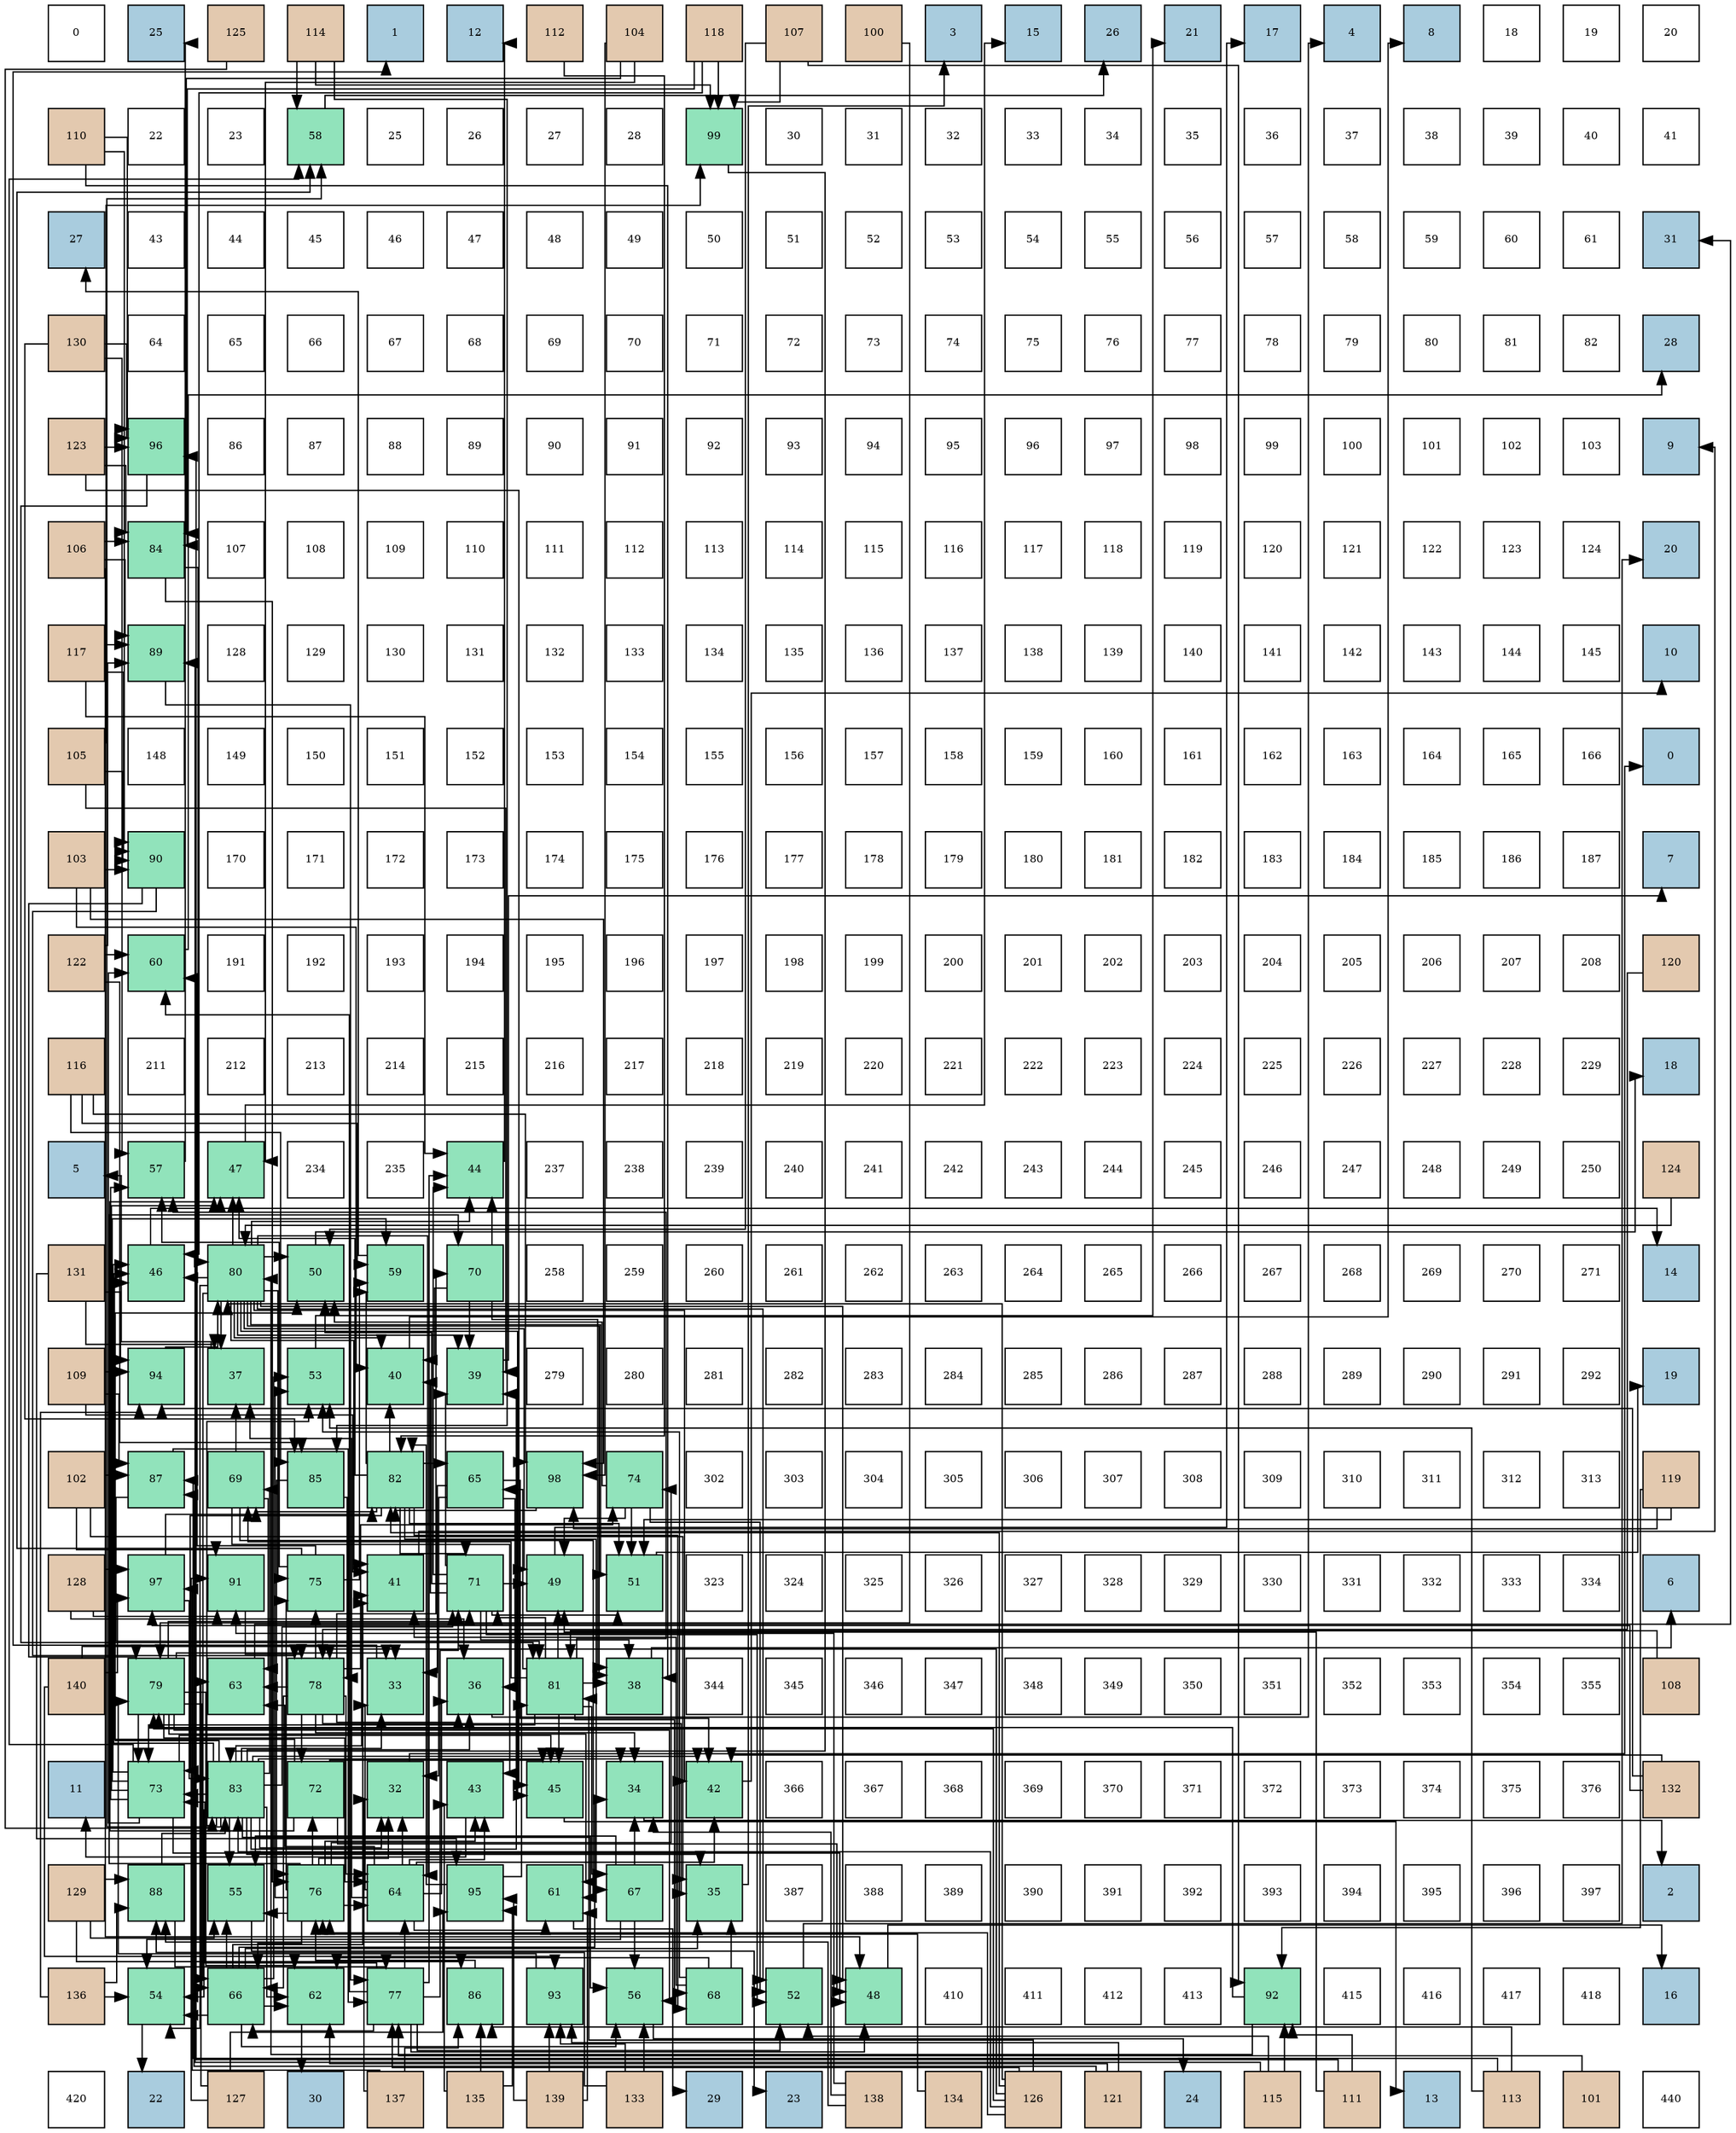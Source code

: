 digraph layout{
 rankdir=TB;
 splines=ortho;
 node [style=filled shape=square fixedsize=true width=0.6];
0[label="0", fontsize=8, fillcolor="#ffffff"];
1[label="25", fontsize=8, fillcolor="#a9ccde"];
2[label="125", fontsize=8, fillcolor="#e3c9af"];
3[label="114", fontsize=8, fillcolor="#e3c9af"];
4[label="1", fontsize=8, fillcolor="#a9ccde"];
5[label="12", fontsize=8, fillcolor="#a9ccde"];
6[label="112", fontsize=8, fillcolor="#e3c9af"];
7[label="104", fontsize=8, fillcolor="#e3c9af"];
8[label="118", fontsize=8, fillcolor="#e3c9af"];
9[label="107", fontsize=8, fillcolor="#e3c9af"];
10[label="100", fontsize=8, fillcolor="#e3c9af"];
11[label="3", fontsize=8, fillcolor="#a9ccde"];
12[label="15", fontsize=8, fillcolor="#a9ccde"];
13[label="26", fontsize=8, fillcolor="#a9ccde"];
14[label="21", fontsize=8, fillcolor="#a9ccde"];
15[label="17", fontsize=8, fillcolor="#a9ccde"];
16[label="4", fontsize=8, fillcolor="#a9ccde"];
17[label="8", fontsize=8, fillcolor="#a9ccde"];
18[label="18", fontsize=8, fillcolor="#ffffff"];
19[label="19", fontsize=8, fillcolor="#ffffff"];
20[label="20", fontsize=8, fillcolor="#ffffff"];
21[label="110", fontsize=8, fillcolor="#e3c9af"];
22[label="22", fontsize=8, fillcolor="#ffffff"];
23[label="23", fontsize=8, fillcolor="#ffffff"];
24[label="58", fontsize=8, fillcolor="#91e3bb"];
25[label="25", fontsize=8, fillcolor="#ffffff"];
26[label="26", fontsize=8, fillcolor="#ffffff"];
27[label="27", fontsize=8, fillcolor="#ffffff"];
28[label="28", fontsize=8, fillcolor="#ffffff"];
29[label="99", fontsize=8, fillcolor="#91e3bb"];
30[label="30", fontsize=8, fillcolor="#ffffff"];
31[label="31", fontsize=8, fillcolor="#ffffff"];
32[label="32", fontsize=8, fillcolor="#ffffff"];
33[label="33", fontsize=8, fillcolor="#ffffff"];
34[label="34", fontsize=8, fillcolor="#ffffff"];
35[label="35", fontsize=8, fillcolor="#ffffff"];
36[label="36", fontsize=8, fillcolor="#ffffff"];
37[label="37", fontsize=8, fillcolor="#ffffff"];
38[label="38", fontsize=8, fillcolor="#ffffff"];
39[label="39", fontsize=8, fillcolor="#ffffff"];
40[label="40", fontsize=8, fillcolor="#ffffff"];
41[label="41", fontsize=8, fillcolor="#ffffff"];
42[label="27", fontsize=8, fillcolor="#a9ccde"];
43[label="43", fontsize=8, fillcolor="#ffffff"];
44[label="44", fontsize=8, fillcolor="#ffffff"];
45[label="45", fontsize=8, fillcolor="#ffffff"];
46[label="46", fontsize=8, fillcolor="#ffffff"];
47[label="47", fontsize=8, fillcolor="#ffffff"];
48[label="48", fontsize=8, fillcolor="#ffffff"];
49[label="49", fontsize=8, fillcolor="#ffffff"];
50[label="50", fontsize=8, fillcolor="#ffffff"];
51[label="51", fontsize=8, fillcolor="#ffffff"];
52[label="52", fontsize=8, fillcolor="#ffffff"];
53[label="53", fontsize=8, fillcolor="#ffffff"];
54[label="54", fontsize=8, fillcolor="#ffffff"];
55[label="55", fontsize=8, fillcolor="#ffffff"];
56[label="56", fontsize=8, fillcolor="#ffffff"];
57[label="57", fontsize=8, fillcolor="#ffffff"];
58[label="58", fontsize=8, fillcolor="#ffffff"];
59[label="59", fontsize=8, fillcolor="#ffffff"];
60[label="60", fontsize=8, fillcolor="#ffffff"];
61[label="61", fontsize=8, fillcolor="#ffffff"];
62[label="31", fontsize=8, fillcolor="#a9ccde"];
63[label="130", fontsize=8, fillcolor="#e3c9af"];
64[label="64", fontsize=8, fillcolor="#ffffff"];
65[label="65", fontsize=8, fillcolor="#ffffff"];
66[label="66", fontsize=8, fillcolor="#ffffff"];
67[label="67", fontsize=8, fillcolor="#ffffff"];
68[label="68", fontsize=8, fillcolor="#ffffff"];
69[label="69", fontsize=8, fillcolor="#ffffff"];
70[label="70", fontsize=8, fillcolor="#ffffff"];
71[label="71", fontsize=8, fillcolor="#ffffff"];
72[label="72", fontsize=8, fillcolor="#ffffff"];
73[label="73", fontsize=8, fillcolor="#ffffff"];
74[label="74", fontsize=8, fillcolor="#ffffff"];
75[label="75", fontsize=8, fillcolor="#ffffff"];
76[label="76", fontsize=8, fillcolor="#ffffff"];
77[label="77", fontsize=8, fillcolor="#ffffff"];
78[label="78", fontsize=8, fillcolor="#ffffff"];
79[label="79", fontsize=8, fillcolor="#ffffff"];
80[label="80", fontsize=8, fillcolor="#ffffff"];
81[label="81", fontsize=8, fillcolor="#ffffff"];
82[label="82", fontsize=8, fillcolor="#ffffff"];
83[label="28", fontsize=8, fillcolor="#a9ccde"];
84[label="123", fontsize=8, fillcolor="#e3c9af"];
85[label="96", fontsize=8, fillcolor="#91e3bb"];
86[label="86", fontsize=8, fillcolor="#ffffff"];
87[label="87", fontsize=8, fillcolor="#ffffff"];
88[label="88", fontsize=8, fillcolor="#ffffff"];
89[label="89", fontsize=8, fillcolor="#ffffff"];
90[label="90", fontsize=8, fillcolor="#ffffff"];
91[label="91", fontsize=8, fillcolor="#ffffff"];
92[label="92", fontsize=8, fillcolor="#ffffff"];
93[label="93", fontsize=8, fillcolor="#ffffff"];
94[label="94", fontsize=8, fillcolor="#ffffff"];
95[label="95", fontsize=8, fillcolor="#ffffff"];
96[label="96", fontsize=8, fillcolor="#ffffff"];
97[label="97", fontsize=8, fillcolor="#ffffff"];
98[label="98", fontsize=8, fillcolor="#ffffff"];
99[label="99", fontsize=8, fillcolor="#ffffff"];
100[label="100", fontsize=8, fillcolor="#ffffff"];
101[label="101", fontsize=8, fillcolor="#ffffff"];
102[label="102", fontsize=8, fillcolor="#ffffff"];
103[label="103", fontsize=8, fillcolor="#ffffff"];
104[label="9", fontsize=8, fillcolor="#a9ccde"];
105[label="106", fontsize=8, fillcolor="#e3c9af"];
106[label="84", fontsize=8, fillcolor="#91e3bb"];
107[label="107", fontsize=8, fillcolor="#ffffff"];
108[label="108", fontsize=8, fillcolor="#ffffff"];
109[label="109", fontsize=8, fillcolor="#ffffff"];
110[label="110", fontsize=8, fillcolor="#ffffff"];
111[label="111", fontsize=8, fillcolor="#ffffff"];
112[label="112", fontsize=8, fillcolor="#ffffff"];
113[label="113", fontsize=8, fillcolor="#ffffff"];
114[label="114", fontsize=8, fillcolor="#ffffff"];
115[label="115", fontsize=8, fillcolor="#ffffff"];
116[label="116", fontsize=8, fillcolor="#ffffff"];
117[label="117", fontsize=8, fillcolor="#ffffff"];
118[label="118", fontsize=8, fillcolor="#ffffff"];
119[label="119", fontsize=8, fillcolor="#ffffff"];
120[label="120", fontsize=8, fillcolor="#ffffff"];
121[label="121", fontsize=8, fillcolor="#ffffff"];
122[label="122", fontsize=8, fillcolor="#ffffff"];
123[label="123", fontsize=8, fillcolor="#ffffff"];
124[label="124", fontsize=8, fillcolor="#ffffff"];
125[label="20", fontsize=8, fillcolor="#a9ccde"];
126[label="117", fontsize=8, fillcolor="#e3c9af"];
127[label="89", fontsize=8, fillcolor="#91e3bb"];
128[label="128", fontsize=8, fillcolor="#ffffff"];
129[label="129", fontsize=8, fillcolor="#ffffff"];
130[label="130", fontsize=8, fillcolor="#ffffff"];
131[label="131", fontsize=8, fillcolor="#ffffff"];
132[label="132", fontsize=8, fillcolor="#ffffff"];
133[label="133", fontsize=8, fillcolor="#ffffff"];
134[label="134", fontsize=8, fillcolor="#ffffff"];
135[label="135", fontsize=8, fillcolor="#ffffff"];
136[label="136", fontsize=8, fillcolor="#ffffff"];
137[label="137", fontsize=8, fillcolor="#ffffff"];
138[label="138", fontsize=8, fillcolor="#ffffff"];
139[label="139", fontsize=8, fillcolor="#ffffff"];
140[label="140", fontsize=8, fillcolor="#ffffff"];
141[label="141", fontsize=8, fillcolor="#ffffff"];
142[label="142", fontsize=8, fillcolor="#ffffff"];
143[label="143", fontsize=8, fillcolor="#ffffff"];
144[label="144", fontsize=8, fillcolor="#ffffff"];
145[label="145", fontsize=8, fillcolor="#ffffff"];
146[label="10", fontsize=8, fillcolor="#a9ccde"];
147[label="105", fontsize=8, fillcolor="#e3c9af"];
148[label="148", fontsize=8, fillcolor="#ffffff"];
149[label="149", fontsize=8, fillcolor="#ffffff"];
150[label="150", fontsize=8, fillcolor="#ffffff"];
151[label="151", fontsize=8, fillcolor="#ffffff"];
152[label="152", fontsize=8, fillcolor="#ffffff"];
153[label="153", fontsize=8, fillcolor="#ffffff"];
154[label="154", fontsize=8, fillcolor="#ffffff"];
155[label="155", fontsize=8, fillcolor="#ffffff"];
156[label="156", fontsize=8, fillcolor="#ffffff"];
157[label="157", fontsize=8, fillcolor="#ffffff"];
158[label="158", fontsize=8, fillcolor="#ffffff"];
159[label="159", fontsize=8, fillcolor="#ffffff"];
160[label="160", fontsize=8, fillcolor="#ffffff"];
161[label="161", fontsize=8, fillcolor="#ffffff"];
162[label="162", fontsize=8, fillcolor="#ffffff"];
163[label="163", fontsize=8, fillcolor="#ffffff"];
164[label="164", fontsize=8, fillcolor="#ffffff"];
165[label="165", fontsize=8, fillcolor="#ffffff"];
166[label="166", fontsize=8, fillcolor="#ffffff"];
167[label="0", fontsize=8, fillcolor="#a9ccde"];
168[label="103", fontsize=8, fillcolor="#e3c9af"];
169[label="90", fontsize=8, fillcolor="#91e3bb"];
170[label="170", fontsize=8, fillcolor="#ffffff"];
171[label="171", fontsize=8, fillcolor="#ffffff"];
172[label="172", fontsize=8, fillcolor="#ffffff"];
173[label="173", fontsize=8, fillcolor="#ffffff"];
174[label="174", fontsize=8, fillcolor="#ffffff"];
175[label="175", fontsize=8, fillcolor="#ffffff"];
176[label="176", fontsize=8, fillcolor="#ffffff"];
177[label="177", fontsize=8, fillcolor="#ffffff"];
178[label="178", fontsize=8, fillcolor="#ffffff"];
179[label="179", fontsize=8, fillcolor="#ffffff"];
180[label="180", fontsize=8, fillcolor="#ffffff"];
181[label="181", fontsize=8, fillcolor="#ffffff"];
182[label="182", fontsize=8, fillcolor="#ffffff"];
183[label="183", fontsize=8, fillcolor="#ffffff"];
184[label="184", fontsize=8, fillcolor="#ffffff"];
185[label="185", fontsize=8, fillcolor="#ffffff"];
186[label="186", fontsize=8, fillcolor="#ffffff"];
187[label="187", fontsize=8, fillcolor="#ffffff"];
188[label="7", fontsize=8, fillcolor="#a9ccde"];
189[label="122", fontsize=8, fillcolor="#e3c9af"];
190[label="60", fontsize=8, fillcolor="#91e3bb"];
191[label="191", fontsize=8, fillcolor="#ffffff"];
192[label="192", fontsize=8, fillcolor="#ffffff"];
193[label="193", fontsize=8, fillcolor="#ffffff"];
194[label="194", fontsize=8, fillcolor="#ffffff"];
195[label="195", fontsize=8, fillcolor="#ffffff"];
196[label="196", fontsize=8, fillcolor="#ffffff"];
197[label="197", fontsize=8, fillcolor="#ffffff"];
198[label="198", fontsize=8, fillcolor="#ffffff"];
199[label="199", fontsize=8, fillcolor="#ffffff"];
200[label="200", fontsize=8, fillcolor="#ffffff"];
201[label="201", fontsize=8, fillcolor="#ffffff"];
202[label="202", fontsize=8, fillcolor="#ffffff"];
203[label="203", fontsize=8, fillcolor="#ffffff"];
204[label="204", fontsize=8, fillcolor="#ffffff"];
205[label="205", fontsize=8, fillcolor="#ffffff"];
206[label="206", fontsize=8, fillcolor="#ffffff"];
207[label="207", fontsize=8, fillcolor="#ffffff"];
208[label="208", fontsize=8, fillcolor="#ffffff"];
209[label="120", fontsize=8, fillcolor="#e3c9af"];
210[label="116", fontsize=8, fillcolor="#e3c9af"];
211[label="211", fontsize=8, fillcolor="#ffffff"];
212[label="212", fontsize=8, fillcolor="#ffffff"];
213[label="213", fontsize=8, fillcolor="#ffffff"];
214[label="214", fontsize=8, fillcolor="#ffffff"];
215[label="215", fontsize=8, fillcolor="#ffffff"];
216[label="216", fontsize=8, fillcolor="#ffffff"];
217[label="217", fontsize=8, fillcolor="#ffffff"];
218[label="218", fontsize=8, fillcolor="#ffffff"];
219[label="219", fontsize=8, fillcolor="#ffffff"];
220[label="220", fontsize=8, fillcolor="#ffffff"];
221[label="221", fontsize=8, fillcolor="#ffffff"];
222[label="222", fontsize=8, fillcolor="#ffffff"];
223[label="223", fontsize=8, fillcolor="#ffffff"];
224[label="224", fontsize=8, fillcolor="#ffffff"];
225[label="225", fontsize=8, fillcolor="#ffffff"];
226[label="226", fontsize=8, fillcolor="#ffffff"];
227[label="227", fontsize=8, fillcolor="#ffffff"];
228[label="228", fontsize=8, fillcolor="#ffffff"];
229[label="229", fontsize=8, fillcolor="#ffffff"];
230[label="18", fontsize=8, fillcolor="#a9ccde"];
231[label="5", fontsize=8, fillcolor="#a9ccde"];
232[label="57", fontsize=8, fillcolor="#91e3bb"];
233[label="47", fontsize=8, fillcolor="#91e3bb"];
234[label="234", fontsize=8, fillcolor="#ffffff"];
235[label="235", fontsize=8, fillcolor="#ffffff"];
236[label="44", fontsize=8, fillcolor="#91e3bb"];
237[label="237", fontsize=8, fillcolor="#ffffff"];
238[label="238", fontsize=8, fillcolor="#ffffff"];
239[label="239", fontsize=8, fillcolor="#ffffff"];
240[label="240", fontsize=8, fillcolor="#ffffff"];
241[label="241", fontsize=8, fillcolor="#ffffff"];
242[label="242", fontsize=8, fillcolor="#ffffff"];
243[label="243", fontsize=8, fillcolor="#ffffff"];
244[label="244", fontsize=8, fillcolor="#ffffff"];
245[label="245", fontsize=8, fillcolor="#ffffff"];
246[label="246", fontsize=8, fillcolor="#ffffff"];
247[label="247", fontsize=8, fillcolor="#ffffff"];
248[label="248", fontsize=8, fillcolor="#ffffff"];
249[label="249", fontsize=8, fillcolor="#ffffff"];
250[label="250", fontsize=8, fillcolor="#ffffff"];
251[label="124", fontsize=8, fillcolor="#e3c9af"];
252[label="131", fontsize=8, fillcolor="#e3c9af"];
253[label="46", fontsize=8, fillcolor="#91e3bb"];
254[label="80", fontsize=8, fillcolor="#91e3bb"];
255[label="50", fontsize=8, fillcolor="#91e3bb"];
256[label="59", fontsize=8, fillcolor="#91e3bb"];
257[label="70", fontsize=8, fillcolor="#91e3bb"];
258[label="258", fontsize=8, fillcolor="#ffffff"];
259[label="259", fontsize=8, fillcolor="#ffffff"];
260[label="260", fontsize=8, fillcolor="#ffffff"];
261[label="261", fontsize=8, fillcolor="#ffffff"];
262[label="262", fontsize=8, fillcolor="#ffffff"];
263[label="263", fontsize=8, fillcolor="#ffffff"];
264[label="264", fontsize=8, fillcolor="#ffffff"];
265[label="265", fontsize=8, fillcolor="#ffffff"];
266[label="266", fontsize=8, fillcolor="#ffffff"];
267[label="267", fontsize=8, fillcolor="#ffffff"];
268[label="268", fontsize=8, fillcolor="#ffffff"];
269[label="269", fontsize=8, fillcolor="#ffffff"];
270[label="270", fontsize=8, fillcolor="#ffffff"];
271[label="271", fontsize=8, fillcolor="#ffffff"];
272[label="14", fontsize=8, fillcolor="#a9ccde"];
273[label="109", fontsize=8, fillcolor="#e3c9af"];
274[label="94", fontsize=8, fillcolor="#91e3bb"];
275[label="37", fontsize=8, fillcolor="#91e3bb"];
276[label="53", fontsize=8, fillcolor="#91e3bb"];
277[label="40", fontsize=8, fillcolor="#91e3bb"];
278[label="39", fontsize=8, fillcolor="#91e3bb"];
279[label="279", fontsize=8, fillcolor="#ffffff"];
280[label="280", fontsize=8, fillcolor="#ffffff"];
281[label="281", fontsize=8, fillcolor="#ffffff"];
282[label="282", fontsize=8, fillcolor="#ffffff"];
283[label="283", fontsize=8, fillcolor="#ffffff"];
284[label="284", fontsize=8, fillcolor="#ffffff"];
285[label="285", fontsize=8, fillcolor="#ffffff"];
286[label="286", fontsize=8, fillcolor="#ffffff"];
287[label="287", fontsize=8, fillcolor="#ffffff"];
288[label="288", fontsize=8, fillcolor="#ffffff"];
289[label="289", fontsize=8, fillcolor="#ffffff"];
290[label="290", fontsize=8, fillcolor="#ffffff"];
291[label="291", fontsize=8, fillcolor="#ffffff"];
292[label="292", fontsize=8, fillcolor="#ffffff"];
293[label="19", fontsize=8, fillcolor="#a9ccde"];
294[label="102", fontsize=8, fillcolor="#e3c9af"];
295[label="87", fontsize=8, fillcolor="#91e3bb"];
296[label="69", fontsize=8, fillcolor="#91e3bb"];
297[label="85", fontsize=8, fillcolor="#91e3bb"];
298[label="82", fontsize=8, fillcolor="#91e3bb"];
299[label="65", fontsize=8, fillcolor="#91e3bb"];
300[label="98", fontsize=8, fillcolor="#91e3bb"];
301[label="74", fontsize=8, fillcolor="#91e3bb"];
302[label="302", fontsize=8, fillcolor="#ffffff"];
303[label="303", fontsize=8, fillcolor="#ffffff"];
304[label="304", fontsize=8, fillcolor="#ffffff"];
305[label="305", fontsize=8, fillcolor="#ffffff"];
306[label="306", fontsize=8, fillcolor="#ffffff"];
307[label="307", fontsize=8, fillcolor="#ffffff"];
308[label="308", fontsize=8, fillcolor="#ffffff"];
309[label="309", fontsize=8, fillcolor="#ffffff"];
310[label="310", fontsize=8, fillcolor="#ffffff"];
311[label="311", fontsize=8, fillcolor="#ffffff"];
312[label="312", fontsize=8, fillcolor="#ffffff"];
313[label="313", fontsize=8, fillcolor="#ffffff"];
314[label="119", fontsize=8, fillcolor="#e3c9af"];
315[label="128", fontsize=8, fillcolor="#e3c9af"];
316[label="97", fontsize=8, fillcolor="#91e3bb"];
317[label="91", fontsize=8, fillcolor="#91e3bb"];
318[label="75", fontsize=8, fillcolor="#91e3bb"];
319[label="41", fontsize=8, fillcolor="#91e3bb"];
320[label="71", fontsize=8, fillcolor="#91e3bb"];
321[label="49", fontsize=8, fillcolor="#91e3bb"];
322[label="51", fontsize=8, fillcolor="#91e3bb"];
323[label="323", fontsize=8, fillcolor="#ffffff"];
324[label="324", fontsize=8, fillcolor="#ffffff"];
325[label="325", fontsize=8, fillcolor="#ffffff"];
326[label="326", fontsize=8, fillcolor="#ffffff"];
327[label="327", fontsize=8, fillcolor="#ffffff"];
328[label="328", fontsize=8, fillcolor="#ffffff"];
329[label="329", fontsize=8, fillcolor="#ffffff"];
330[label="330", fontsize=8, fillcolor="#ffffff"];
331[label="331", fontsize=8, fillcolor="#ffffff"];
332[label="332", fontsize=8, fillcolor="#ffffff"];
333[label="333", fontsize=8, fillcolor="#ffffff"];
334[label="334", fontsize=8, fillcolor="#ffffff"];
335[label="6", fontsize=8, fillcolor="#a9ccde"];
336[label="140", fontsize=8, fillcolor="#e3c9af"];
337[label="79", fontsize=8, fillcolor="#91e3bb"];
338[label="63", fontsize=8, fillcolor="#91e3bb"];
339[label="78", fontsize=8, fillcolor="#91e3bb"];
340[label="33", fontsize=8, fillcolor="#91e3bb"];
341[label="36", fontsize=8, fillcolor="#91e3bb"];
342[label="81", fontsize=8, fillcolor="#91e3bb"];
343[label="38", fontsize=8, fillcolor="#91e3bb"];
344[label="344", fontsize=8, fillcolor="#ffffff"];
345[label="345", fontsize=8, fillcolor="#ffffff"];
346[label="346", fontsize=8, fillcolor="#ffffff"];
347[label="347", fontsize=8, fillcolor="#ffffff"];
348[label="348", fontsize=8, fillcolor="#ffffff"];
349[label="349", fontsize=8, fillcolor="#ffffff"];
350[label="350", fontsize=8, fillcolor="#ffffff"];
351[label="351", fontsize=8, fillcolor="#ffffff"];
352[label="352", fontsize=8, fillcolor="#ffffff"];
353[label="353", fontsize=8, fillcolor="#ffffff"];
354[label="354", fontsize=8, fillcolor="#ffffff"];
355[label="355", fontsize=8, fillcolor="#ffffff"];
356[label="108", fontsize=8, fillcolor="#e3c9af"];
357[label="11", fontsize=8, fillcolor="#a9ccde"];
358[label="73", fontsize=8, fillcolor="#91e3bb"];
359[label="83", fontsize=8, fillcolor="#91e3bb"];
360[label="72", fontsize=8, fillcolor="#91e3bb"];
361[label="32", fontsize=8, fillcolor="#91e3bb"];
362[label="43", fontsize=8, fillcolor="#91e3bb"];
363[label="45", fontsize=8, fillcolor="#91e3bb"];
364[label="34", fontsize=8, fillcolor="#91e3bb"];
365[label="42", fontsize=8, fillcolor="#91e3bb"];
366[label="366", fontsize=8, fillcolor="#ffffff"];
367[label="367", fontsize=8, fillcolor="#ffffff"];
368[label="368", fontsize=8, fillcolor="#ffffff"];
369[label="369", fontsize=8, fillcolor="#ffffff"];
370[label="370", fontsize=8, fillcolor="#ffffff"];
371[label="371", fontsize=8, fillcolor="#ffffff"];
372[label="372", fontsize=8, fillcolor="#ffffff"];
373[label="373", fontsize=8, fillcolor="#ffffff"];
374[label="374", fontsize=8, fillcolor="#ffffff"];
375[label="375", fontsize=8, fillcolor="#ffffff"];
376[label="376", fontsize=8, fillcolor="#ffffff"];
377[label="132", fontsize=8, fillcolor="#e3c9af"];
378[label="129", fontsize=8, fillcolor="#e3c9af"];
379[label="88", fontsize=8, fillcolor="#91e3bb"];
380[label="55", fontsize=8, fillcolor="#91e3bb"];
381[label="76", fontsize=8, fillcolor="#91e3bb"];
382[label="64", fontsize=8, fillcolor="#91e3bb"];
383[label="95", fontsize=8, fillcolor="#91e3bb"];
384[label="61", fontsize=8, fillcolor="#91e3bb"];
385[label="67", fontsize=8, fillcolor="#91e3bb"];
386[label="35", fontsize=8, fillcolor="#91e3bb"];
387[label="387", fontsize=8, fillcolor="#ffffff"];
388[label="388", fontsize=8, fillcolor="#ffffff"];
389[label="389", fontsize=8, fillcolor="#ffffff"];
390[label="390", fontsize=8, fillcolor="#ffffff"];
391[label="391", fontsize=8, fillcolor="#ffffff"];
392[label="392", fontsize=8, fillcolor="#ffffff"];
393[label="393", fontsize=8, fillcolor="#ffffff"];
394[label="394", fontsize=8, fillcolor="#ffffff"];
395[label="395", fontsize=8, fillcolor="#ffffff"];
396[label="396", fontsize=8, fillcolor="#ffffff"];
397[label="397", fontsize=8, fillcolor="#ffffff"];
398[label="2", fontsize=8, fillcolor="#a9ccde"];
399[label="136", fontsize=8, fillcolor="#e3c9af"];
400[label="54", fontsize=8, fillcolor="#91e3bb"];
401[label="66", fontsize=8, fillcolor="#91e3bb"];
402[label="62", fontsize=8, fillcolor="#91e3bb"];
403[label="77", fontsize=8, fillcolor="#91e3bb"];
404[label="86", fontsize=8, fillcolor="#91e3bb"];
405[label="93", fontsize=8, fillcolor="#91e3bb"];
406[label="56", fontsize=8, fillcolor="#91e3bb"];
407[label="68", fontsize=8, fillcolor="#91e3bb"];
408[label="52", fontsize=8, fillcolor="#91e3bb"];
409[label="48", fontsize=8, fillcolor="#91e3bb"];
410[label="410", fontsize=8, fillcolor="#ffffff"];
411[label="411", fontsize=8, fillcolor="#ffffff"];
412[label="412", fontsize=8, fillcolor="#ffffff"];
413[label="413", fontsize=8, fillcolor="#ffffff"];
414[label="92", fontsize=8, fillcolor="#91e3bb"];
415[label="415", fontsize=8, fillcolor="#ffffff"];
416[label="416", fontsize=8, fillcolor="#ffffff"];
417[label="417", fontsize=8, fillcolor="#ffffff"];
418[label="418", fontsize=8, fillcolor="#ffffff"];
419[label="16", fontsize=8, fillcolor="#a9ccde"];
420[label="420", fontsize=8, fillcolor="#ffffff"];
421[label="22", fontsize=8, fillcolor="#a9ccde"];
422[label="127", fontsize=8, fillcolor="#e3c9af"];
423[label="30", fontsize=8, fillcolor="#a9ccde"];
424[label="137", fontsize=8, fillcolor="#e3c9af"];
425[label="135", fontsize=8, fillcolor="#e3c9af"];
426[label="139", fontsize=8, fillcolor="#e3c9af"];
427[label="133", fontsize=8, fillcolor="#e3c9af"];
428[label="29", fontsize=8, fillcolor="#a9ccde"];
429[label="23", fontsize=8, fillcolor="#a9ccde"];
430[label="138", fontsize=8, fillcolor="#e3c9af"];
431[label="134", fontsize=8, fillcolor="#e3c9af"];
432[label="126", fontsize=8, fillcolor="#e3c9af"];
433[label="121", fontsize=8, fillcolor="#e3c9af"];
434[label="24", fontsize=8, fillcolor="#a9ccde"];
435[label="115", fontsize=8, fillcolor="#e3c9af"];
436[label="111", fontsize=8, fillcolor="#e3c9af"];
437[label="13", fontsize=8, fillcolor="#a9ccde"];
438[label="113", fontsize=8, fillcolor="#e3c9af"];
439[label="101", fontsize=8, fillcolor="#e3c9af"];
440[label="440", fontsize=8, fillcolor="#ffffff"];
edge [constraint=false, style=vis];361 -> 167;
340 -> 4;
364 -> 398;
386 -> 11;
341 -> 16;
275 -> 231;
343 -> 335;
278 -> 188;
277 -> 17;
319 -> 104;
365 -> 146;
362 -> 357;
236 -> 5;
363 -> 437;
253 -> 272;
233 -> 12;
409 -> 419;
321 -> 15;
255 -> 230;
322 -> 293;
408 -> 125;
276 -> 14;
400 -> 421;
380 -> 429;
406 -> 434;
232 -> 1;
24 -> 13;
256 -> 42;
190 -> 83;
384 -> 428;
402 -> 423;
338 -> 62;
382 -> 361;
382 -> 340;
382 -> 341;
382 -> 275;
382 -> 365;
382 -> 362;
382 -> 384;
382 -> 338;
299 -> 361;
299 -> 340;
299 -> 341;
299 -> 365;
401 -> 364;
401 -> 386;
401 -> 319;
401 -> 276;
401 -> 400;
401 -> 380;
401 -> 406;
401 -> 402;
385 -> 364;
385 -> 400;
385 -> 380;
385 -> 406;
407 -> 386;
407 -> 319;
407 -> 276;
407 -> 402;
296 -> 275;
296 -> 362;
296 -> 384;
296 -> 338;
257 -> 343;
257 -> 278;
257 -> 277;
257 -> 236;
320 -> 343;
320 -> 278;
320 -> 277;
320 -> 236;
320 -> 321;
320 -> 255;
320 -> 322;
320 -> 408;
360 -> 363;
360 -> 253;
360 -> 233;
360 -> 409;
358 -> 363;
358 -> 253;
358 -> 233;
358 -> 409;
358 -> 232;
358 -> 24;
358 -> 256;
358 -> 190;
301 -> 321;
301 -> 255;
301 -> 322;
301 -> 408;
318 -> 232;
318 -> 24;
318 -> 256;
318 -> 190;
381 -> 361;
381 -> 362;
381 -> 276;
381 -> 380;
381 -> 382;
381 -> 401;
381 -> 257;
381 -> 360;
381 -> 301;
381 -> 318;
403 -> 236;
403 -> 409;
403 -> 408;
403 -> 190;
403 -> 382;
403 -> 401;
403 -> 320;
403 -> 358;
339 -> 364;
339 -> 386;
339 -> 341;
339 -> 338;
339 -> 382;
339 -> 401;
339 -> 257;
339 -> 360;
339 -> 301;
339 -> 318;
337 -> 340;
337 -> 406;
337 -> 384;
337 -> 402;
337 -> 382;
337 -> 401;
337 -> 320;
337 -> 358;
254 -> 275;
254 -> 343;
254 -> 278;
254 -> 277;
254 -> 319;
254 -> 365;
254 -> 236;
254 -> 363;
254 -> 253;
254 -> 233;
254 -> 409;
254 -> 321;
254 -> 255;
254 -> 322;
254 -> 408;
254 -> 400;
254 -> 382;
254 -> 401;
254 -> 318;
342 -> 343;
342 -> 363;
342 -> 321;
342 -> 232;
342 -> 299;
342 -> 385;
342 -> 407;
342 -> 296;
342 -> 320;
342 -> 358;
298 -> 277;
298 -> 233;
298 -> 322;
298 -> 256;
298 -> 299;
298 -> 385;
298 -> 407;
298 -> 296;
298 -> 320;
298 -> 358;
359 -> 361;
359 -> 340;
359 -> 364;
359 -> 386;
359 -> 341;
359 -> 278;
359 -> 319;
359 -> 365;
359 -> 253;
359 -> 255;
359 -> 276;
359 -> 400;
359 -> 380;
359 -> 406;
359 -> 24;
359 -> 402;
359 -> 296;
359 -> 320;
359 -> 358;
106 -> 381;
106 -> 254;
297 -> 381;
297 -> 339;
404 -> 381;
295 -> 403;
295 -> 342;
379 -> 403;
379 -> 359;
127 -> 403;
169 -> 339;
169 -> 337;
317 -> 339;
414 -> 337;
414 -> 254;
405 -> 337;
274 -> 254;
383 -> 342;
383 -> 298;
85 -> 342;
316 -> 298;
316 -> 359;
300 -> 298;
29 -> 359;
10 -> 337;
439 -> 403;
294 -> 386;
294 -> 295;
294 -> 317;
168 -> 277;
168 -> 169;
168 -> 300;
7 -> 233;
7 -> 106;
7 -> 300;
147 -> 278;
147 -> 169;
147 -> 29;
105 -> 409;
105 -> 106;
105 -> 127;
9 -> 255;
9 -> 414;
9 -> 29;
356 -> 342;
273 -> 319;
273 -> 295;
273 -> 274;
21 -> 343;
21 -> 169;
21 -> 85;
436 -> 321;
436 -> 414;
436 -> 85;
6 -> 298;
438 -> 276;
438 -> 404;
438 -> 295;
3 -> 24;
3 -> 297;
3 -> 29;
435 -> 408;
435 -> 127;
435 -> 414;
210 -> 256;
210 -> 297;
210 -> 300;
126 -> 236;
126 -> 127;
126 -> 169;
8 -> 253;
8 -> 106;
8 -> 29;
314 -> 322;
314 -> 414;
314 -> 300;
209 -> 339;
433 -> 402;
433 -> 295;
433 -> 405;
189 -> 190;
189 -> 297;
189 -> 127;
84 -> 363;
84 -> 106;
84 -> 85;
251 -> 254;
2 -> 359;
432 -> 381;
432 -> 403;
432 -> 339;
432 -> 337;
432 -> 254;
432 -> 342;
432 -> 298;
432 -> 359;
422 -> 338;
422 -> 317;
422 -> 383;
315 -> 341;
315 -> 317;
315 -> 316;
378 -> 380;
378 -> 404;
378 -> 379;
63 -> 232;
63 -> 297;
63 -> 85;
252 -> 275;
252 -> 274;
252 -> 383;
377 -> 365;
377 -> 274;
377 -> 316;
427 -> 406;
427 -> 379;
427 -> 405;
431 -> 381;
425 -> 362;
425 -> 404;
425 -> 383;
399 -> 400;
399 -> 379;
399 -> 274;
424 -> 361;
424 -> 404;
424 -> 316;
430 -> 364;
430 -> 379;
430 -> 317;
426 -> 384;
426 -> 405;
426 -> 383;
336 -> 340;
336 -> 405;
336 -> 316;
edge [constraint=true, style=invis];
0 -> 21 -> 42 -> 63 -> 84 -> 105 -> 126 -> 147 -> 168 -> 189 -> 210 -> 231 -> 252 -> 273 -> 294 -> 315 -> 336 -> 357 -> 378 -> 399 -> 420;
1 -> 22 -> 43 -> 64 -> 85 -> 106 -> 127 -> 148 -> 169 -> 190 -> 211 -> 232 -> 253 -> 274 -> 295 -> 316 -> 337 -> 358 -> 379 -> 400 -> 421;
2 -> 23 -> 44 -> 65 -> 86 -> 107 -> 128 -> 149 -> 170 -> 191 -> 212 -> 233 -> 254 -> 275 -> 296 -> 317 -> 338 -> 359 -> 380 -> 401 -> 422;
3 -> 24 -> 45 -> 66 -> 87 -> 108 -> 129 -> 150 -> 171 -> 192 -> 213 -> 234 -> 255 -> 276 -> 297 -> 318 -> 339 -> 360 -> 381 -> 402 -> 423;
4 -> 25 -> 46 -> 67 -> 88 -> 109 -> 130 -> 151 -> 172 -> 193 -> 214 -> 235 -> 256 -> 277 -> 298 -> 319 -> 340 -> 361 -> 382 -> 403 -> 424;
5 -> 26 -> 47 -> 68 -> 89 -> 110 -> 131 -> 152 -> 173 -> 194 -> 215 -> 236 -> 257 -> 278 -> 299 -> 320 -> 341 -> 362 -> 383 -> 404 -> 425;
6 -> 27 -> 48 -> 69 -> 90 -> 111 -> 132 -> 153 -> 174 -> 195 -> 216 -> 237 -> 258 -> 279 -> 300 -> 321 -> 342 -> 363 -> 384 -> 405 -> 426;
7 -> 28 -> 49 -> 70 -> 91 -> 112 -> 133 -> 154 -> 175 -> 196 -> 217 -> 238 -> 259 -> 280 -> 301 -> 322 -> 343 -> 364 -> 385 -> 406 -> 427;
8 -> 29 -> 50 -> 71 -> 92 -> 113 -> 134 -> 155 -> 176 -> 197 -> 218 -> 239 -> 260 -> 281 -> 302 -> 323 -> 344 -> 365 -> 386 -> 407 -> 428;
9 -> 30 -> 51 -> 72 -> 93 -> 114 -> 135 -> 156 -> 177 -> 198 -> 219 -> 240 -> 261 -> 282 -> 303 -> 324 -> 345 -> 366 -> 387 -> 408 -> 429;
10 -> 31 -> 52 -> 73 -> 94 -> 115 -> 136 -> 157 -> 178 -> 199 -> 220 -> 241 -> 262 -> 283 -> 304 -> 325 -> 346 -> 367 -> 388 -> 409 -> 430;
11 -> 32 -> 53 -> 74 -> 95 -> 116 -> 137 -> 158 -> 179 -> 200 -> 221 -> 242 -> 263 -> 284 -> 305 -> 326 -> 347 -> 368 -> 389 -> 410 -> 431;
12 -> 33 -> 54 -> 75 -> 96 -> 117 -> 138 -> 159 -> 180 -> 201 -> 222 -> 243 -> 264 -> 285 -> 306 -> 327 -> 348 -> 369 -> 390 -> 411 -> 432;
13 -> 34 -> 55 -> 76 -> 97 -> 118 -> 139 -> 160 -> 181 -> 202 -> 223 -> 244 -> 265 -> 286 -> 307 -> 328 -> 349 -> 370 -> 391 -> 412 -> 433;
14 -> 35 -> 56 -> 77 -> 98 -> 119 -> 140 -> 161 -> 182 -> 203 -> 224 -> 245 -> 266 -> 287 -> 308 -> 329 -> 350 -> 371 -> 392 -> 413 -> 434;
15 -> 36 -> 57 -> 78 -> 99 -> 120 -> 141 -> 162 -> 183 -> 204 -> 225 -> 246 -> 267 -> 288 -> 309 -> 330 -> 351 -> 372 -> 393 -> 414 -> 435;
16 -> 37 -> 58 -> 79 -> 100 -> 121 -> 142 -> 163 -> 184 -> 205 -> 226 -> 247 -> 268 -> 289 -> 310 -> 331 -> 352 -> 373 -> 394 -> 415 -> 436;
17 -> 38 -> 59 -> 80 -> 101 -> 122 -> 143 -> 164 -> 185 -> 206 -> 227 -> 248 -> 269 -> 290 -> 311 -> 332 -> 353 -> 374 -> 395 -> 416 -> 437;
18 -> 39 -> 60 -> 81 -> 102 -> 123 -> 144 -> 165 -> 186 -> 207 -> 228 -> 249 -> 270 -> 291 -> 312 -> 333 -> 354 -> 375 -> 396 -> 417 -> 438;
19 -> 40 -> 61 -> 82 -> 103 -> 124 -> 145 -> 166 -> 187 -> 208 -> 229 -> 250 -> 271 -> 292 -> 313 -> 334 -> 355 -> 376 -> 397 -> 418 -> 439;
20 -> 41 -> 62 -> 83 -> 104 -> 125 -> 146 -> 167 -> 188 -> 209 -> 230 -> 251 -> 272 -> 293 -> 314 -> 335 -> 356 -> 377 -> 398 -> 419 -> 440;
rank = same {0 -> 1 -> 2 -> 3 -> 4 -> 5 -> 6 -> 7 -> 8 -> 9 -> 10 -> 11 -> 12 -> 13 -> 14 -> 15 -> 16 -> 17 -> 18 -> 19 -> 20};
rank = same {21 -> 22 -> 23 -> 24 -> 25 -> 26 -> 27 -> 28 -> 29 -> 30 -> 31 -> 32 -> 33 -> 34 -> 35 -> 36 -> 37 -> 38 -> 39 -> 40 -> 41};
rank = same {42 -> 43 -> 44 -> 45 -> 46 -> 47 -> 48 -> 49 -> 50 -> 51 -> 52 -> 53 -> 54 -> 55 -> 56 -> 57 -> 58 -> 59 -> 60 -> 61 -> 62};
rank = same {63 -> 64 -> 65 -> 66 -> 67 -> 68 -> 69 -> 70 -> 71 -> 72 -> 73 -> 74 -> 75 -> 76 -> 77 -> 78 -> 79 -> 80 -> 81 -> 82 -> 83};
rank = same {84 -> 85 -> 86 -> 87 -> 88 -> 89 -> 90 -> 91 -> 92 -> 93 -> 94 -> 95 -> 96 -> 97 -> 98 -> 99 -> 100 -> 101 -> 102 -> 103 -> 104};
rank = same {105 -> 106 -> 107 -> 108 -> 109 -> 110 -> 111 -> 112 -> 113 -> 114 -> 115 -> 116 -> 117 -> 118 -> 119 -> 120 -> 121 -> 122 -> 123 -> 124 -> 125};
rank = same {126 -> 127 -> 128 -> 129 -> 130 -> 131 -> 132 -> 133 -> 134 -> 135 -> 136 -> 137 -> 138 -> 139 -> 140 -> 141 -> 142 -> 143 -> 144 -> 145 -> 146};
rank = same {147 -> 148 -> 149 -> 150 -> 151 -> 152 -> 153 -> 154 -> 155 -> 156 -> 157 -> 158 -> 159 -> 160 -> 161 -> 162 -> 163 -> 164 -> 165 -> 166 -> 167};
rank = same {168 -> 169 -> 170 -> 171 -> 172 -> 173 -> 174 -> 175 -> 176 -> 177 -> 178 -> 179 -> 180 -> 181 -> 182 -> 183 -> 184 -> 185 -> 186 -> 187 -> 188};
rank = same {189 -> 190 -> 191 -> 192 -> 193 -> 194 -> 195 -> 196 -> 197 -> 198 -> 199 -> 200 -> 201 -> 202 -> 203 -> 204 -> 205 -> 206 -> 207 -> 208 -> 209};
rank = same {210 -> 211 -> 212 -> 213 -> 214 -> 215 -> 216 -> 217 -> 218 -> 219 -> 220 -> 221 -> 222 -> 223 -> 224 -> 225 -> 226 -> 227 -> 228 -> 229 -> 230};
rank = same {231 -> 232 -> 233 -> 234 -> 235 -> 236 -> 237 -> 238 -> 239 -> 240 -> 241 -> 242 -> 243 -> 244 -> 245 -> 246 -> 247 -> 248 -> 249 -> 250 -> 251};
rank = same {252 -> 253 -> 254 -> 255 -> 256 -> 257 -> 258 -> 259 -> 260 -> 261 -> 262 -> 263 -> 264 -> 265 -> 266 -> 267 -> 268 -> 269 -> 270 -> 271 -> 272};
rank = same {273 -> 274 -> 275 -> 276 -> 277 -> 278 -> 279 -> 280 -> 281 -> 282 -> 283 -> 284 -> 285 -> 286 -> 287 -> 288 -> 289 -> 290 -> 291 -> 292 -> 293};
rank = same {294 -> 295 -> 296 -> 297 -> 298 -> 299 -> 300 -> 301 -> 302 -> 303 -> 304 -> 305 -> 306 -> 307 -> 308 -> 309 -> 310 -> 311 -> 312 -> 313 -> 314};
rank = same {315 -> 316 -> 317 -> 318 -> 319 -> 320 -> 321 -> 322 -> 323 -> 324 -> 325 -> 326 -> 327 -> 328 -> 329 -> 330 -> 331 -> 332 -> 333 -> 334 -> 335};
rank = same {336 -> 337 -> 338 -> 339 -> 340 -> 341 -> 342 -> 343 -> 344 -> 345 -> 346 -> 347 -> 348 -> 349 -> 350 -> 351 -> 352 -> 353 -> 354 -> 355 -> 356};
rank = same {357 -> 358 -> 359 -> 360 -> 361 -> 362 -> 363 -> 364 -> 365 -> 366 -> 367 -> 368 -> 369 -> 370 -> 371 -> 372 -> 373 -> 374 -> 375 -> 376 -> 377};
rank = same {378 -> 379 -> 380 -> 381 -> 382 -> 383 -> 384 -> 385 -> 386 -> 387 -> 388 -> 389 -> 390 -> 391 -> 392 -> 393 -> 394 -> 395 -> 396 -> 397 -> 398};
rank = same {399 -> 400 -> 401 -> 402 -> 403 -> 404 -> 405 -> 406 -> 407 -> 408 -> 409 -> 410 -> 411 -> 412 -> 413 -> 414 -> 415 -> 416 -> 417 -> 418 -> 419};
rank = same {420 -> 421 -> 422 -> 423 -> 424 -> 425 -> 426 -> 427 -> 428 -> 429 -> 430 -> 431 -> 432 -> 433 -> 434 -> 435 -> 436 -> 437 -> 438 -> 439 -> 440};
}